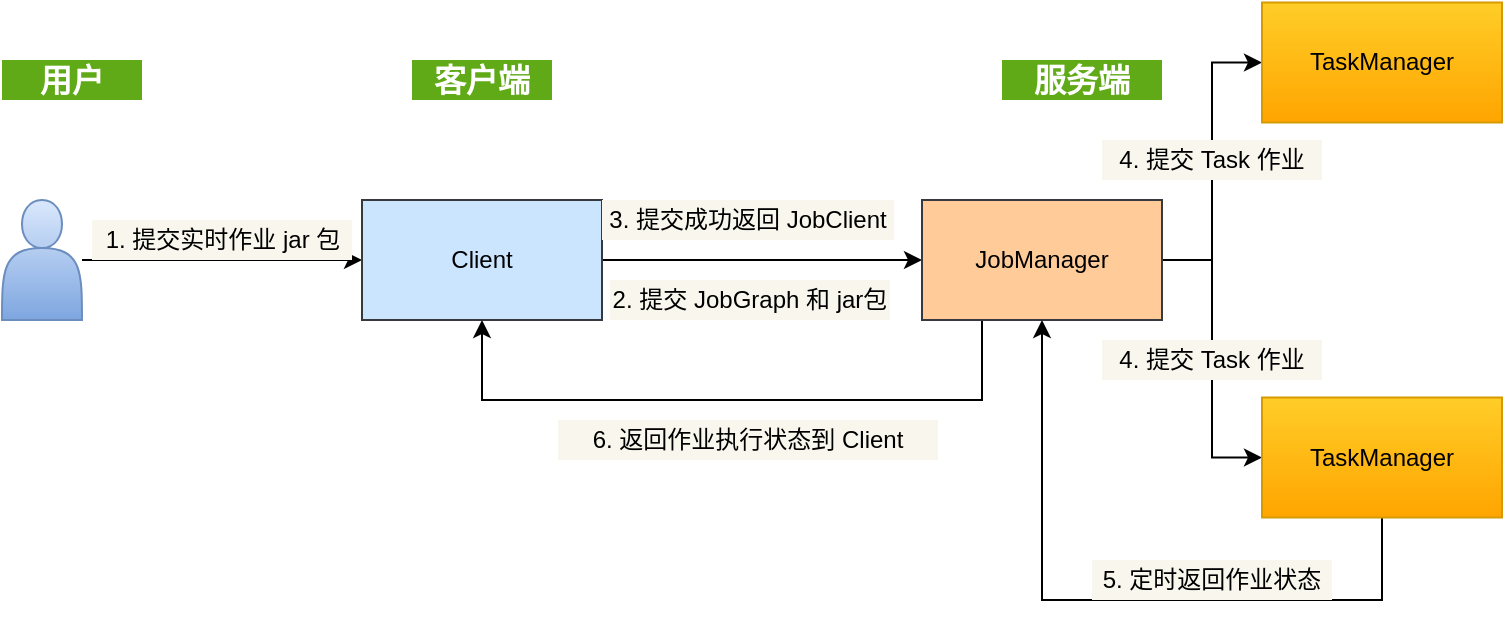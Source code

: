 <mxfile version="14.0.1" type="github">
  <diagram id="gS6GD8J0BKvm18mHq_Jt" name="Page-1">
    <mxGraphModel dx="868" dy="450" grid="1" gridSize="10" guides="1" tooltips="1" connect="1" arrows="1" fold="1" page="1" pageScale="1" pageWidth="827" pageHeight="3000" math="0" shadow="0">
      <root>
        <mxCell id="0" />
        <mxCell id="1" parent="0" />
        <mxCell id="neyxSZJp77tYJ4bOy29S-8" style="edgeStyle=orthogonalEdgeStyle;rounded=0;orthogonalLoop=1;jettySize=auto;html=1;" edge="1" parent="1" source="neyxSZJp77tYJ4bOy29S-1" target="neyxSZJp77tYJ4bOy29S-2">
          <mxGeometry relative="1" as="geometry" />
        </mxCell>
        <mxCell id="neyxSZJp77tYJ4bOy29S-1" value="" style="shape=actor;whiteSpace=wrap;html=1;fillColor=#dae8fc;strokeColor=#6c8ebf;gradientColor=#7ea6e0;" vertex="1" parent="1">
          <mxGeometry x="40" y="190" width="40" height="60" as="geometry" />
        </mxCell>
        <mxCell id="neyxSZJp77tYJ4bOy29S-12" style="edgeStyle=orthogonalEdgeStyle;rounded=0;orthogonalLoop=1;jettySize=auto;html=1;" edge="1" parent="1" source="neyxSZJp77tYJ4bOy29S-2" target="neyxSZJp77tYJ4bOy29S-3">
          <mxGeometry relative="1" as="geometry" />
        </mxCell>
        <mxCell id="neyxSZJp77tYJ4bOy29S-2" value="Client" style="rounded=0;whiteSpace=wrap;html=1;fillColor=#cce5ff;strokeColor=#36393d;" vertex="1" parent="1">
          <mxGeometry x="220" y="190" width="120" height="60" as="geometry" />
        </mxCell>
        <mxCell id="neyxSZJp77tYJ4bOy29S-14" style="edgeStyle=orthogonalEdgeStyle;rounded=0;orthogonalLoop=1;jettySize=auto;html=1;entryX=0;entryY=0.5;entryDx=0;entryDy=0;" edge="1" parent="1" source="neyxSZJp77tYJ4bOy29S-3" target="neyxSZJp77tYJ4bOy29S-4">
          <mxGeometry relative="1" as="geometry" />
        </mxCell>
        <mxCell id="neyxSZJp77tYJ4bOy29S-15" style="edgeStyle=orthogonalEdgeStyle;rounded=0;orthogonalLoop=1;jettySize=auto;html=1;entryX=0;entryY=0.5;entryDx=0;entryDy=0;" edge="1" parent="1" source="neyxSZJp77tYJ4bOy29S-3" target="neyxSZJp77tYJ4bOy29S-5">
          <mxGeometry relative="1" as="geometry" />
        </mxCell>
        <mxCell id="neyxSZJp77tYJ4bOy29S-24" style="edgeStyle=orthogonalEdgeStyle;rounded=0;orthogonalLoop=1;jettySize=auto;html=1;entryX=0.5;entryY=1;entryDx=0;entryDy=0;" edge="1" parent="1" source="neyxSZJp77tYJ4bOy29S-3" target="neyxSZJp77tYJ4bOy29S-2">
          <mxGeometry relative="1" as="geometry">
            <Array as="points">
              <mxPoint x="530" y="290" />
              <mxPoint x="280" y="290" />
            </Array>
          </mxGeometry>
        </mxCell>
        <mxCell id="neyxSZJp77tYJ4bOy29S-3" value="JobManager" style="rounded=0;whiteSpace=wrap;html=1;fillColor=#ffcc99;strokeColor=#36393d;" vertex="1" parent="1">
          <mxGeometry x="500" y="190" width="120" height="60" as="geometry" />
        </mxCell>
        <mxCell id="neyxSZJp77tYJ4bOy29S-4" value="TaskManager" style="rounded=0;whiteSpace=wrap;html=1;fillColor=#ffcd28;strokeColor=#d79b00;gradientColor=#ffa500;" vertex="1" parent="1">
          <mxGeometry x="670" y="91.25" width="120" height="60" as="geometry" />
        </mxCell>
        <mxCell id="neyxSZJp77tYJ4bOy29S-21" style="edgeStyle=orthogonalEdgeStyle;rounded=0;orthogonalLoop=1;jettySize=auto;html=1;entryX=0.5;entryY=1;entryDx=0;entryDy=0;" edge="1" parent="1" source="neyxSZJp77tYJ4bOy29S-5" target="neyxSZJp77tYJ4bOy29S-3">
          <mxGeometry relative="1" as="geometry">
            <Array as="points">
              <mxPoint x="730" y="390" />
              <mxPoint x="560" y="390" />
            </Array>
          </mxGeometry>
        </mxCell>
        <mxCell id="neyxSZJp77tYJ4bOy29S-5" value="TaskManager" style="rounded=0;whiteSpace=wrap;html=1;fillColor=#ffcd28;strokeColor=#d79b00;gradientColor=#ffa500;" vertex="1" parent="1">
          <mxGeometry x="670" y="288.75" width="120" height="60" as="geometry" />
        </mxCell>
        <mxCell id="neyxSZJp77tYJ4bOy29S-9" value="1. 提交实时作业 jar 包" style="text;html=1;align=center;verticalAlign=middle;resizable=0;points=[];autosize=1;fillColor=#f9f7ed;" vertex="1" parent="1">
          <mxGeometry x="85" y="200" width="130" height="20" as="geometry" />
        </mxCell>
        <mxCell id="neyxSZJp77tYJ4bOy29S-11" value="&lt;b&gt;客户端&lt;/b&gt;" style="text;html=1;fillColor=#60a917;align=center;verticalAlign=middle;whiteSpace=wrap;rounded=0;dashed=1;fontSize=16;fontColor=#ffffff;" vertex="1" parent="1">
          <mxGeometry x="245" y="120" width="70" height="20" as="geometry" />
        </mxCell>
        <mxCell id="neyxSZJp77tYJ4bOy29S-13" value="2. 提交 JobGraph 和 jar包" style="text;html=1;align=center;verticalAlign=middle;whiteSpace=wrap;rounded=0;dashed=1;fillColor=#f9f7ed;" vertex="1" parent="1">
          <mxGeometry x="344" y="230" width="140" height="20" as="geometry" />
        </mxCell>
        <mxCell id="neyxSZJp77tYJ4bOy29S-16" value="4. 提交 Task 作业" style="text;html=1;align=center;verticalAlign=middle;whiteSpace=wrap;rounded=0;dashed=1;dashPattern=1 4;fillColor=#f9f7ed;" vertex="1" parent="1">
          <mxGeometry x="590" y="160" width="110" height="20" as="geometry" />
        </mxCell>
        <mxCell id="neyxSZJp77tYJ4bOy29S-17" value="4. 提交 Task 作业" style="text;html=1;align=center;verticalAlign=middle;whiteSpace=wrap;rounded=0;dashed=1;dashPattern=1 4;fillColor=#f9f7ed;" vertex="1" parent="1">
          <mxGeometry x="590" y="260" width="110" height="20" as="geometry" />
        </mxCell>
        <mxCell id="neyxSZJp77tYJ4bOy29S-19" value="3. 提交成功返回 JobClient" style="text;html=1;align=center;verticalAlign=middle;whiteSpace=wrap;rounded=0;dashed=1;fillColor=#f9f7ed;" vertex="1" parent="1">
          <mxGeometry x="340" y="190" width="146" height="20" as="geometry" />
        </mxCell>
        <mxCell id="neyxSZJp77tYJ4bOy29S-22" value="5. 定时返回作业状态" style="text;html=1;fillColor=#f9f7ed;align=center;verticalAlign=middle;whiteSpace=wrap;rounded=0;dashed=1;dashPattern=1 4;" vertex="1" parent="1">
          <mxGeometry x="585" y="370" width="120" height="20" as="geometry" />
        </mxCell>
        <mxCell id="neyxSZJp77tYJ4bOy29S-25" value="6. 返回作业执行状态到 Client" style="text;html=1;align=center;verticalAlign=middle;whiteSpace=wrap;rounded=0;dashed=1;dashPattern=1 4;fillColor=#f9f7ed;" vertex="1" parent="1">
          <mxGeometry x="318" y="300" width="190" height="20" as="geometry" />
        </mxCell>
        <mxCell id="neyxSZJp77tYJ4bOy29S-29" value="&lt;b&gt;服务端&lt;/b&gt;" style="text;html=1;fillColor=#60a917;align=center;verticalAlign=middle;whiteSpace=wrap;rounded=0;dashed=1;fontSize=16;fontColor=#ffffff;" vertex="1" parent="1">
          <mxGeometry x="540" y="120" width="80" height="20" as="geometry" />
        </mxCell>
        <mxCell id="neyxSZJp77tYJ4bOy29S-30" value="&lt;b&gt;用户&lt;/b&gt;" style="text;html=1;fillColor=#60a917;align=center;verticalAlign=middle;whiteSpace=wrap;rounded=0;dashed=1;fontSize=16;fontColor=#ffffff;" vertex="1" parent="1">
          <mxGeometry x="40" y="120" width="70" height="20" as="geometry" />
        </mxCell>
      </root>
    </mxGraphModel>
  </diagram>
</mxfile>
